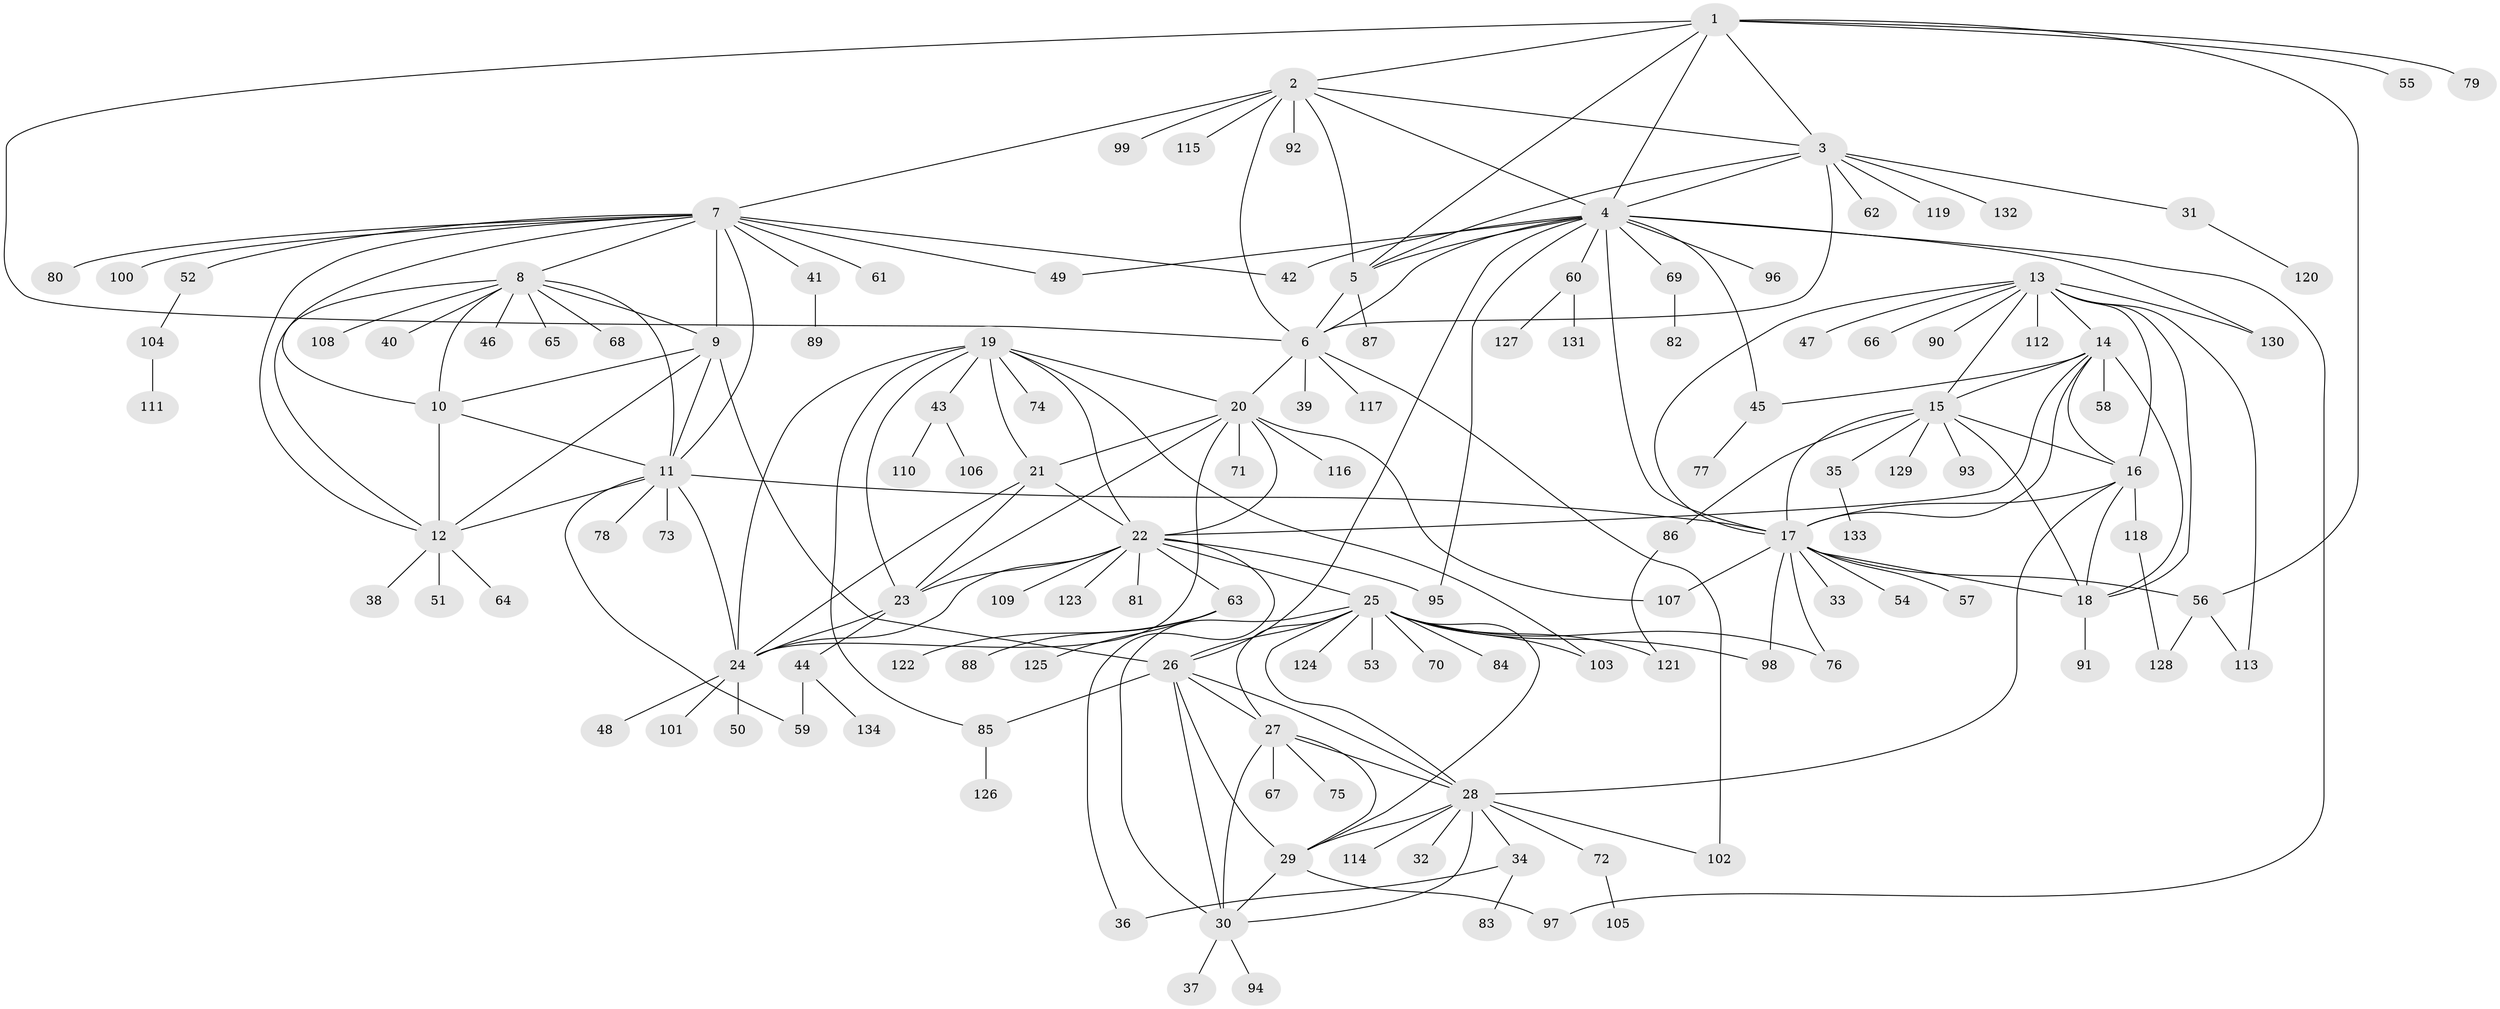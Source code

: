 // Generated by graph-tools (version 1.1) at 2025/11/02/27/25 16:11:33]
// undirected, 134 vertices, 207 edges
graph export_dot {
graph [start="1"]
  node [color=gray90,style=filled];
  1;
  2;
  3;
  4;
  5;
  6;
  7;
  8;
  9;
  10;
  11;
  12;
  13;
  14;
  15;
  16;
  17;
  18;
  19;
  20;
  21;
  22;
  23;
  24;
  25;
  26;
  27;
  28;
  29;
  30;
  31;
  32;
  33;
  34;
  35;
  36;
  37;
  38;
  39;
  40;
  41;
  42;
  43;
  44;
  45;
  46;
  47;
  48;
  49;
  50;
  51;
  52;
  53;
  54;
  55;
  56;
  57;
  58;
  59;
  60;
  61;
  62;
  63;
  64;
  65;
  66;
  67;
  68;
  69;
  70;
  71;
  72;
  73;
  74;
  75;
  76;
  77;
  78;
  79;
  80;
  81;
  82;
  83;
  84;
  85;
  86;
  87;
  88;
  89;
  90;
  91;
  92;
  93;
  94;
  95;
  96;
  97;
  98;
  99;
  100;
  101;
  102;
  103;
  104;
  105;
  106;
  107;
  108;
  109;
  110;
  111;
  112;
  113;
  114;
  115;
  116;
  117;
  118;
  119;
  120;
  121;
  122;
  123;
  124;
  125;
  126;
  127;
  128;
  129;
  130;
  131;
  132;
  133;
  134;
  1 -- 2;
  1 -- 3;
  1 -- 4;
  1 -- 5;
  1 -- 6;
  1 -- 55;
  1 -- 56;
  1 -- 79;
  2 -- 3;
  2 -- 4;
  2 -- 5;
  2 -- 6;
  2 -- 7;
  2 -- 92;
  2 -- 99;
  2 -- 115;
  3 -- 4;
  3 -- 5;
  3 -- 6;
  3 -- 31;
  3 -- 62;
  3 -- 119;
  3 -- 132;
  4 -- 5;
  4 -- 6;
  4 -- 17;
  4 -- 26;
  4 -- 42;
  4 -- 45;
  4 -- 49;
  4 -- 60;
  4 -- 69;
  4 -- 95;
  4 -- 96;
  4 -- 97;
  4 -- 130;
  5 -- 6;
  5 -- 87;
  6 -- 20;
  6 -- 39;
  6 -- 102;
  6 -- 117;
  7 -- 8;
  7 -- 9;
  7 -- 10;
  7 -- 11;
  7 -- 12;
  7 -- 41;
  7 -- 42;
  7 -- 49;
  7 -- 52;
  7 -- 61;
  7 -- 80;
  7 -- 100;
  8 -- 9;
  8 -- 10;
  8 -- 11;
  8 -- 12;
  8 -- 40;
  8 -- 46;
  8 -- 65;
  8 -- 68;
  8 -- 108;
  9 -- 10;
  9 -- 11;
  9 -- 12;
  9 -- 26;
  10 -- 11;
  10 -- 12;
  11 -- 12;
  11 -- 17;
  11 -- 24;
  11 -- 59;
  11 -- 73;
  11 -- 78;
  12 -- 38;
  12 -- 51;
  12 -- 64;
  13 -- 14;
  13 -- 15;
  13 -- 16;
  13 -- 17;
  13 -- 18;
  13 -- 47;
  13 -- 66;
  13 -- 90;
  13 -- 112;
  13 -- 113;
  13 -- 130;
  14 -- 15;
  14 -- 16;
  14 -- 17;
  14 -- 18;
  14 -- 22;
  14 -- 45;
  14 -- 58;
  15 -- 16;
  15 -- 17;
  15 -- 18;
  15 -- 35;
  15 -- 86;
  15 -- 93;
  15 -- 129;
  16 -- 17;
  16 -- 18;
  16 -- 28;
  16 -- 118;
  17 -- 18;
  17 -- 33;
  17 -- 54;
  17 -- 56;
  17 -- 57;
  17 -- 76;
  17 -- 98;
  17 -- 107;
  18 -- 91;
  19 -- 20;
  19 -- 21;
  19 -- 22;
  19 -- 23;
  19 -- 24;
  19 -- 43;
  19 -- 74;
  19 -- 85;
  19 -- 103;
  20 -- 21;
  20 -- 22;
  20 -- 23;
  20 -- 24;
  20 -- 71;
  20 -- 107;
  20 -- 116;
  21 -- 22;
  21 -- 23;
  21 -- 24;
  22 -- 23;
  22 -- 24;
  22 -- 25;
  22 -- 36;
  22 -- 63;
  22 -- 81;
  22 -- 95;
  22 -- 109;
  22 -- 123;
  23 -- 24;
  23 -- 44;
  24 -- 48;
  24 -- 50;
  24 -- 101;
  25 -- 26;
  25 -- 27;
  25 -- 28;
  25 -- 29;
  25 -- 30;
  25 -- 53;
  25 -- 70;
  25 -- 76;
  25 -- 84;
  25 -- 98;
  25 -- 103;
  25 -- 121;
  25 -- 124;
  26 -- 27;
  26 -- 28;
  26 -- 29;
  26 -- 30;
  26 -- 85;
  27 -- 28;
  27 -- 29;
  27 -- 30;
  27 -- 67;
  27 -- 75;
  28 -- 29;
  28 -- 30;
  28 -- 32;
  28 -- 34;
  28 -- 72;
  28 -- 102;
  28 -- 114;
  29 -- 30;
  29 -- 97;
  30 -- 37;
  30 -- 94;
  31 -- 120;
  34 -- 36;
  34 -- 83;
  35 -- 133;
  41 -- 89;
  43 -- 106;
  43 -- 110;
  44 -- 59;
  44 -- 134;
  45 -- 77;
  52 -- 104;
  56 -- 113;
  56 -- 128;
  60 -- 127;
  60 -- 131;
  63 -- 88;
  63 -- 122;
  63 -- 125;
  69 -- 82;
  72 -- 105;
  85 -- 126;
  86 -- 121;
  104 -- 111;
  118 -- 128;
}
